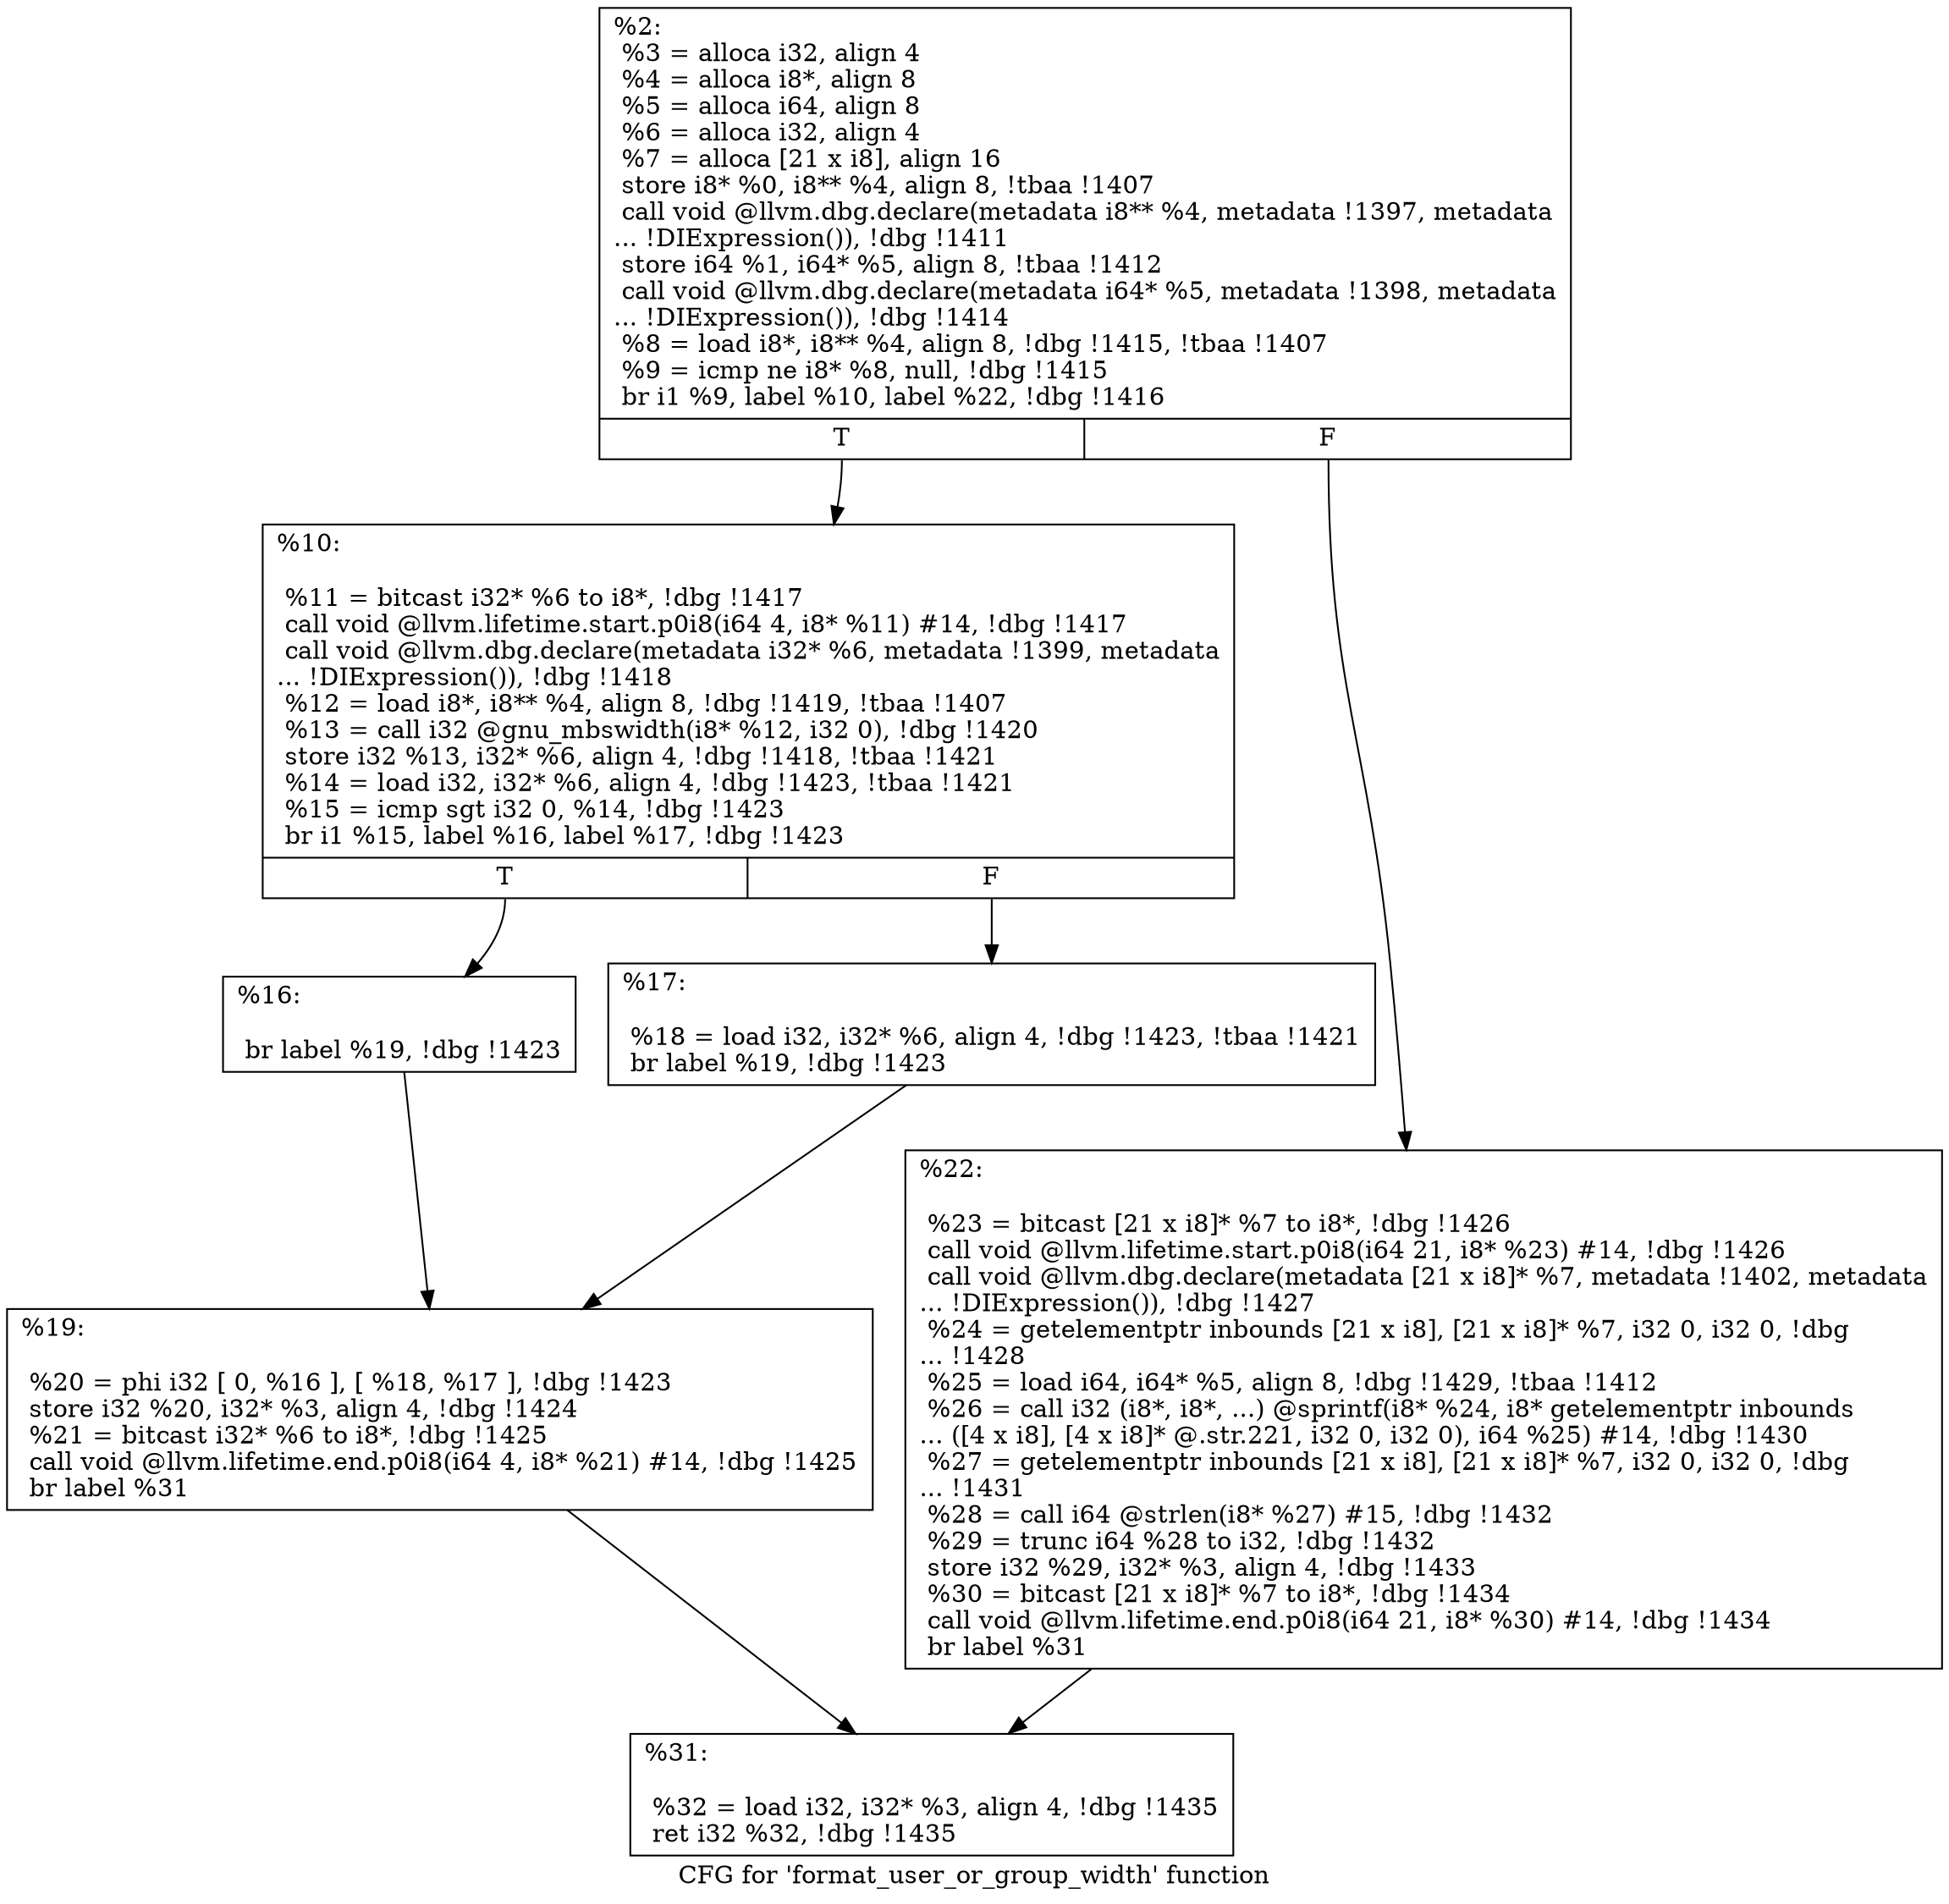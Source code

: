 digraph "CFG for 'format_user_or_group_width' function" {
	label="CFG for 'format_user_or_group_width' function";

	Node0x22fb0f0 [shape=record,label="{%2:\l  %3 = alloca i32, align 4\l  %4 = alloca i8*, align 8\l  %5 = alloca i64, align 8\l  %6 = alloca i32, align 4\l  %7 = alloca [21 x i8], align 16\l  store i8* %0, i8** %4, align 8, !tbaa !1407\l  call void @llvm.dbg.declare(metadata i8** %4, metadata !1397, metadata\l... !DIExpression()), !dbg !1411\l  store i64 %1, i64* %5, align 8, !tbaa !1412\l  call void @llvm.dbg.declare(metadata i64* %5, metadata !1398, metadata\l... !DIExpression()), !dbg !1414\l  %8 = load i8*, i8** %4, align 8, !dbg !1415, !tbaa !1407\l  %9 = icmp ne i8* %8, null, !dbg !1415\l  br i1 %9, label %10, label %22, !dbg !1416\l|{<s0>T|<s1>F}}"];
	Node0x22fb0f0:s0 -> Node0x2263d60;
	Node0x22fb0f0:s1 -> Node0x2263ea0;
	Node0x2263d60 [shape=record,label="{%10:\l\l  %11 = bitcast i32* %6 to i8*, !dbg !1417\l  call void @llvm.lifetime.start.p0i8(i64 4, i8* %11) #14, !dbg !1417\l  call void @llvm.dbg.declare(metadata i32* %6, metadata !1399, metadata\l... !DIExpression()), !dbg !1418\l  %12 = load i8*, i8** %4, align 8, !dbg !1419, !tbaa !1407\l  %13 = call i32 @gnu_mbswidth(i8* %12, i32 0), !dbg !1420\l  store i32 %13, i32* %6, align 4, !dbg !1418, !tbaa !1421\l  %14 = load i32, i32* %6, align 4, !dbg !1423, !tbaa !1421\l  %15 = icmp sgt i32 0, %14, !dbg !1423\l  br i1 %15, label %16, label %17, !dbg !1423\l|{<s0>T|<s1>F}}"];
	Node0x2263d60:s0 -> Node0x2263db0;
	Node0x2263d60:s1 -> Node0x2263e00;
	Node0x2263db0 [shape=record,label="{%16:\l\l  br label %19, !dbg !1423\l}"];
	Node0x2263db0 -> Node0x2263e50;
	Node0x2263e00 [shape=record,label="{%17:\l\l  %18 = load i32, i32* %6, align 4, !dbg !1423, !tbaa !1421\l  br label %19, !dbg !1423\l}"];
	Node0x2263e00 -> Node0x2263e50;
	Node0x2263e50 [shape=record,label="{%19:\l\l  %20 = phi i32 [ 0, %16 ], [ %18, %17 ], !dbg !1423\l  store i32 %20, i32* %3, align 4, !dbg !1424\l  %21 = bitcast i32* %6 to i8*, !dbg !1425\l  call void @llvm.lifetime.end.p0i8(i64 4, i8* %21) #14, !dbg !1425\l  br label %31\l}"];
	Node0x2263e50 -> Node0x2263ef0;
	Node0x2263ea0 [shape=record,label="{%22:\l\l  %23 = bitcast [21 x i8]* %7 to i8*, !dbg !1426\l  call void @llvm.lifetime.start.p0i8(i64 21, i8* %23) #14, !dbg !1426\l  call void @llvm.dbg.declare(metadata [21 x i8]* %7, metadata !1402, metadata\l... !DIExpression()), !dbg !1427\l  %24 = getelementptr inbounds [21 x i8], [21 x i8]* %7, i32 0, i32 0, !dbg\l... !1428\l  %25 = load i64, i64* %5, align 8, !dbg !1429, !tbaa !1412\l  %26 = call i32 (i8*, i8*, ...) @sprintf(i8* %24, i8* getelementptr inbounds\l... ([4 x i8], [4 x i8]* @.str.221, i32 0, i32 0), i64 %25) #14, !dbg !1430\l  %27 = getelementptr inbounds [21 x i8], [21 x i8]* %7, i32 0, i32 0, !dbg\l... !1431\l  %28 = call i64 @strlen(i8* %27) #15, !dbg !1432\l  %29 = trunc i64 %28 to i32, !dbg !1432\l  store i32 %29, i32* %3, align 4, !dbg !1433\l  %30 = bitcast [21 x i8]* %7 to i8*, !dbg !1434\l  call void @llvm.lifetime.end.p0i8(i64 21, i8* %30) #14, !dbg !1434\l  br label %31\l}"];
	Node0x2263ea0 -> Node0x2263ef0;
	Node0x2263ef0 [shape=record,label="{%31:\l\l  %32 = load i32, i32* %3, align 4, !dbg !1435\l  ret i32 %32, !dbg !1435\l}"];
}
